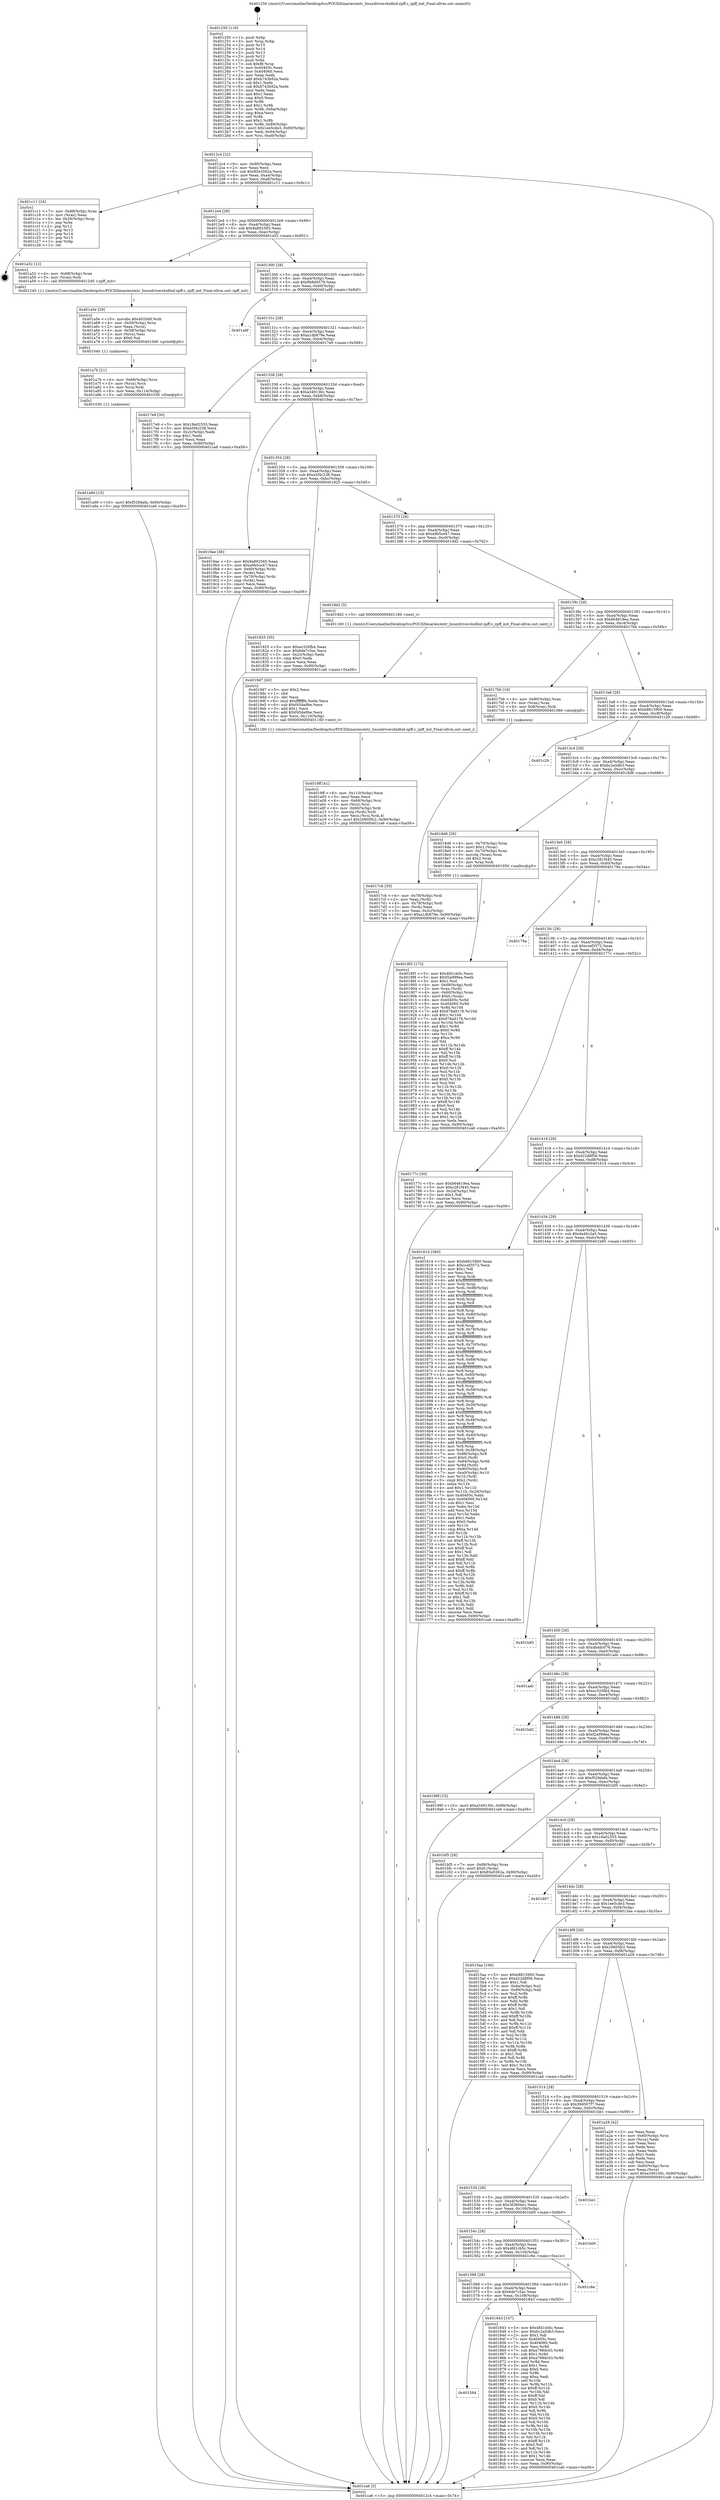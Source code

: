 digraph "0x401250" {
  label = "0x401250 (/mnt/c/Users/mathe/Desktop/tcc/POCII/binaries/extr_linuxdrivershidhid-zpff.c_zpff_init_Final-ollvm.out::main(0))"
  labelloc = "t"
  node[shape=record]

  Entry [label="",width=0.3,height=0.3,shape=circle,fillcolor=black,style=filled]
  "0x4012c4" [label="{
     0x4012c4 [32]\l
     | [instrs]\l
     &nbsp;&nbsp;0x4012c4 \<+6\>: mov -0x90(%rbp),%eax\l
     &nbsp;&nbsp;0x4012ca \<+2\>: mov %eax,%ecx\l
     &nbsp;&nbsp;0x4012cc \<+6\>: sub $0x85e5562a,%ecx\l
     &nbsp;&nbsp;0x4012d2 \<+6\>: mov %eax,-0xa4(%rbp)\l
     &nbsp;&nbsp;0x4012d8 \<+6\>: mov %ecx,-0xa8(%rbp)\l
     &nbsp;&nbsp;0x4012de \<+6\>: je 0000000000401c11 \<main+0x9c1\>\l
  }"]
  "0x401c11" [label="{
     0x401c11 [24]\l
     | [instrs]\l
     &nbsp;&nbsp;0x401c11 \<+7\>: mov -0x88(%rbp),%rax\l
     &nbsp;&nbsp;0x401c18 \<+2\>: mov (%rax),%eax\l
     &nbsp;&nbsp;0x401c1a \<+4\>: lea -0x28(%rbp),%rsp\l
     &nbsp;&nbsp;0x401c1e \<+1\>: pop %rbx\l
     &nbsp;&nbsp;0x401c1f \<+2\>: pop %r12\l
     &nbsp;&nbsp;0x401c21 \<+2\>: pop %r13\l
     &nbsp;&nbsp;0x401c23 \<+2\>: pop %r14\l
     &nbsp;&nbsp;0x401c25 \<+2\>: pop %r15\l
     &nbsp;&nbsp;0x401c27 \<+1\>: pop %rbp\l
     &nbsp;&nbsp;0x401c28 \<+1\>: ret\l
  }"]
  "0x4012e4" [label="{
     0x4012e4 [28]\l
     | [instrs]\l
     &nbsp;&nbsp;0x4012e4 \<+5\>: jmp 00000000004012e9 \<main+0x99\>\l
     &nbsp;&nbsp;0x4012e9 \<+6\>: mov -0xa4(%rbp),%eax\l
     &nbsp;&nbsp;0x4012ef \<+5\>: sub $0x9a892565,%eax\l
     &nbsp;&nbsp;0x4012f4 \<+6\>: mov %eax,-0xac(%rbp)\l
     &nbsp;&nbsp;0x4012fa \<+6\>: je 0000000000401a52 \<main+0x802\>\l
  }"]
  Exit [label="",width=0.3,height=0.3,shape=circle,fillcolor=black,style=filled,peripheries=2]
  "0x401a52" [label="{
     0x401a52 [12]\l
     | [instrs]\l
     &nbsp;&nbsp;0x401a52 \<+4\>: mov -0x68(%rbp),%rax\l
     &nbsp;&nbsp;0x401a56 \<+3\>: mov (%rax),%rdi\l
     &nbsp;&nbsp;0x401a59 \<+5\>: call 0000000000401240 \<zpff_init\>\l
     | [calls]\l
     &nbsp;&nbsp;0x401240 \{1\} (/mnt/c/Users/mathe/Desktop/tcc/POCII/binaries/extr_linuxdrivershidhid-zpff.c_zpff_init_Final-ollvm.out::zpff_init)\l
  }"]
  "0x401300" [label="{
     0x401300 [28]\l
     | [instrs]\l
     &nbsp;&nbsp;0x401300 \<+5\>: jmp 0000000000401305 \<main+0xb5\>\l
     &nbsp;&nbsp;0x401305 \<+6\>: mov -0xa4(%rbp),%eax\l
     &nbsp;&nbsp;0x40130b \<+5\>: sub $0x9b8d0579,%eax\l
     &nbsp;&nbsp;0x401310 \<+6\>: mov %eax,-0xb0(%rbp)\l
     &nbsp;&nbsp;0x401316 \<+6\>: je 0000000000401a9f \<main+0x84f\>\l
  }"]
  "0x401a90" [label="{
     0x401a90 [15]\l
     | [instrs]\l
     &nbsp;&nbsp;0x401a90 \<+10\>: movl $0xf529dafa,-0x90(%rbp)\l
     &nbsp;&nbsp;0x401a9a \<+5\>: jmp 0000000000401ca6 \<main+0xa56\>\l
  }"]
  "0x401a9f" [label="{
     0x401a9f\l
  }", style=dashed]
  "0x40131c" [label="{
     0x40131c [28]\l
     | [instrs]\l
     &nbsp;&nbsp;0x40131c \<+5\>: jmp 0000000000401321 \<main+0xd1\>\l
     &nbsp;&nbsp;0x401321 \<+6\>: mov -0xa4(%rbp),%eax\l
     &nbsp;&nbsp;0x401327 \<+5\>: sub $0xa1db879e,%eax\l
     &nbsp;&nbsp;0x40132c \<+6\>: mov %eax,-0xb4(%rbp)\l
     &nbsp;&nbsp;0x401332 \<+6\>: je 00000000004017e9 \<main+0x599\>\l
  }"]
  "0x401a7b" [label="{
     0x401a7b [21]\l
     | [instrs]\l
     &nbsp;&nbsp;0x401a7b \<+4\>: mov -0x68(%rbp),%rcx\l
     &nbsp;&nbsp;0x401a7f \<+3\>: mov (%rcx),%rcx\l
     &nbsp;&nbsp;0x401a82 \<+3\>: mov %rcx,%rdi\l
     &nbsp;&nbsp;0x401a85 \<+6\>: mov %eax,-0x114(%rbp)\l
     &nbsp;&nbsp;0x401a8b \<+5\>: call 0000000000401030 \<free@plt\>\l
     | [calls]\l
     &nbsp;&nbsp;0x401030 \{1\} (unknown)\l
  }"]
  "0x4017e9" [label="{
     0x4017e9 [30]\l
     | [instrs]\l
     &nbsp;&nbsp;0x4017e9 \<+5\>: mov $0x18a02555,%eax\l
     &nbsp;&nbsp;0x4017ee \<+5\>: mov $0xa5f4c238,%ecx\l
     &nbsp;&nbsp;0x4017f3 \<+3\>: mov -0x2c(%rbp),%edx\l
     &nbsp;&nbsp;0x4017f6 \<+3\>: cmp $0x1,%edx\l
     &nbsp;&nbsp;0x4017f9 \<+3\>: cmovl %ecx,%eax\l
     &nbsp;&nbsp;0x4017fc \<+6\>: mov %eax,-0x90(%rbp)\l
     &nbsp;&nbsp;0x401802 \<+5\>: jmp 0000000000401ca6 \<main+0xa56\>\l
  }"]
  "0x401338" [label="{
     0x401338 [28]\l
     | [instrs]\l
     &nbsp;&nbsp;0x401338 \<+5\>: jmp 000000000040133d \<main+0xed\>\l
     &nbsp;&nbsp;0x40133d \<+6\>: mov -0xa4(%rbp),%eax\l
     &nbsp;&nbsp;0x401343 \<+5\>: sub $0xa349130c,%eax\l
     &nbsp;&nbsp;0x401348 \<+6\>: mov %eax,-0xb8(%rbp)\l
     &nbsp;&nbsp;0x40134e \<+6\>: je 00000000004019ae \<main+0x75e\>\l
  }"]
  "0x401a5e" [label="{
     0x401a5e [29]\l
     | [instrs]\l
     &nbsp;&nbsp;0x401a5e \<+10\>: movabs $0x4020d6,%rdi\l
     &nbsp;&nbsp;0x401a68 \<+4\>: mov -0x58(%rbp),%rcx\l
     &nbsp;&nbsp;0x401a6c \<+2\>: mov %eax,(%rcx)\l
     &nbsp;&nbsp;0x401a6e \<+4\>: mov -0x58(%rbp),%rcx\l
     &nbsp;&nbsp;0x401a72 \<+2\>: mov (%rcx),%esi\l
     &nbsp;&nbsp;0x401a74 \<+2\>: mov $0x0,%al\l
     &nbsp;&nbsp;0x401a76 \<+5\>: call 0000000000401040 \<printf@plt\>\l
     | [calls]\l
     &nbsp;&nbsp;0x401040 \{1\} (unknown)\l
  }"]
  "0x4019ae" [label="{
     0x4019ae [36]\l
     | [instrs]\l
     &nbsp;&nbsp;0x4019ae \<+5\>: mov $0x9a892565,%eax\l
     &nbsp;&nbsp;0x4019b3 \<+5\>: mov $0xa9b5ce47,%ecx\l
     &nbsp;&nbsp;0x4019b8 \<+4\>: mov -0x60(%rbp),%rdx\l
     &nbsp;&nbsp;0x4019bc \<+2\>: mov (%rdx),%esi\l
     &nbsp;&nbsp;0x4019be \<+4\>: mov -0x70(%rbp),%rdx\l
     &nbsp;&nbsp;0x4019c2 \<+2\>: cmp (%rdx),%esi\l
     &nbsp;&nbsp;0x4019c4 \<+3\>: cmovl %ecx,%eax\l
     &nbsp;&nbsp;0x4019c7 \<+6\>: mov %eax,-0x90(%rbp)\l
     &nbsp;&nbsp;0x4019cd \<+5\>: jmp 0000000000401ca6 \<main+0xa56\>\l
  }"]
  "0x401354" [label="{
     0x401354 [28]\l
     | [instrs]\l
     &nbsp;&nbsp;0x401354 \<+5\>: jmp 0000000000401359 \<main+0x109\>\l
     &nbsp;&nbsp;0x401359 \<+6\>: mov -0xa4(%rbp),%eax\l
     &nbsp;&nbsp;0x40135f \<+5\>: sub $0xa5f4c238,%eax\l
     &nbsp;&nbsp;0x401364 \<+6\>: mov %eax,-0xbc(%rbp)\l
     &nbsp;&nbsp;0x40136a \<+6\>: je 0000000000401825 \<main+0x5d5\>\l
  }"]
  "0x4019ff" [label="{
     0x4019ff [41]\l
     | [instrs]\l
     &nbsp;&nbsp;0x4019ff \<+6\>: mov -0x110(%rbp),%ecx\l
     &nbsp;&nbsp;0x401a05 \<+3\>: imul %eax,%ecx\l
     &nbsp;&nbsp;0x401a08 \<+4\>: mov -0x68(%rbp),%rsi\l
     &nbsp;&nbsp;0x401a0c \<+3\>: mov (%rsi),%rsi\l
     &nbsp;&nbsp;0x401a0f \<+4\>: mov -0x60(%rbp),%rdi\l
     &nbsp;&nbsp;0x401a13 \<+3\>: movslq (%rdi),%rdi\l
     &nbsp;&nbsp;0x401a16 \<+3\>: mov %ecx,(%rsi,%rdi,4)\l
     &nbsp;&nbsp;0x401a19 \<+10\>: movl $0x20605fc2,-0x90(%rbp)\l
     &nbsp;&nbsp;0x401a23 \<+5\>: jmp 0000000000401ca6 \<main+0xa56\>\l
  }"]
  "0x401825" [label="{
     0x401825 [30]\l
     | [instrs]\l
     &nbsp;&nbsp;0x401825 \<+5\>: mov $0xec320fb4,%eax\l
     &nbsp;&nbsp;0x40182a \<+5\>: mov $0x6de7c5ac,%ecx\l
     &nbsp;&nbsp;0x40182f \<+3\>: mov -0x2c(%rbp),%edx\l
     &nbsp;&nbsp;0x401832 \<+3\>: cmp $0x0,%edx\l
     &nbsp;&nbsp;0x401835 \<+3\>: cmove %ecx,%eax\l
     &nbsp;&nbsp;0x401838 \<+6\>: mov %eax,-0x90(%rbp)\l
     &nbsp;&nbsp;0x40183e \<+5\>: jmp 0000000000401ca6 \<main+0xa56\>\l
  }"]
  "0x401370" [label="{
     0x401370 [28]\l
     | [instrs]\l
     &nbsp;&nbsp;0x401370 \<+5\>: jmp 0000000000401375 \<main+0x125\>\l
     &nbsp;&nbsp;0x401375 \<+6\>: mov -0xa4(%rbp),%eax\l
     &nbsp;&nbsp;0x40137b \<+5\>: sub $0xa9b5ce47,%eax\l
     &nbsp;&nbsp;0x401380 \<+6\>: mov %eax,-0xc0(%rbp)\l
     &nbsp;&nbsp;0x401386 \<+6\>: je 00000000004019d2 \<main+0x782\>\l
  }"]
  "0x4019d7" [label="{
     0x4019d7 [40]\l
     | [instrs]\l
     &nbsp;&nbsp;0x4019d7 \<+5\>: mov $0x2,%ecx\l
     &nbsp;&nbsp;0x4019dc \<+1\>: cltd\l
     &nbsp;&nbsp;0x4019dd \<+2\>: idiv %ecx\l
     &nbsp;&nbsp;0x4019df \<+6\>: imul $0xfffffffe,%edx,%ecx\l
     &nbsp;&nbsp;0x4019e5 \<+6\>: sub $0xf45da9be,%ecx\l
     &nbsp;&nbsp;0x4019eb \<+3\>: add $0x1,%ecx\l
     &nbsp;&nbsp;0x4019ee \<+6\>: add $0xf45da9be,%ecx\l
     &nbsp;&nbsp;0x4019f4 \<+6\>: mov %ecx,-0x110(%rbp)\l
     &nbsp;&nbsp;0x4019fa \<+5\>: call 0000000000401160 \<next_i\>\l
     | [calls]\l
     &nbsp;&nbsp;0x401160 \{1\} (/mnt/c/Users/mathe/Desktop/tcc/POCII/binaries/extr_linuxdrivershidhid-zpff.c_zpff_init_Final-ollvm.out::next_i)\l
  }"]
  "0x4019d2" [label="{
     0x4019d2 [5]\l
     | [instrs]\l
     &nbsp;&nbsp;0x4019d2 \<+5\>: call 0000000000401160 \<next_i\>\l
     | [calls]\l
     &nbsp;&nbsp;0x401160 \{1\} (/mnt/c/Users/mathe/Desktop/tcc/POCII/binaries/extr_linuxdrivershidhid-zpff.c_zpff_init_Final-ollvm.out::next_i)\l
  }"]
  "0x40138c" [label="{
     0x40138c [28]\l
     | [instrs]\l
     &nbsp;&nbsp;0x40138c \<+5\>: jmp 0000000000401391 \<main+0x141\>\l
     &nbsp;&nbsp;0x401391 \<+6\>: mov -0xa4(%rbp),%eax\l
     &nbsp;&nbsp;0x401397 \<+5\>: sub $0xb64619ea,%eax\l
     &nbsp;&nbsp;0x40139c \<+6\>: mov %eax,-0xc4(%rbp)\l
     &nbsp;&nbsp;0x4013a2 \<+6\>: je 00000000004017bb \<main+0x56b\>\l
  }"]
  "0x4018f3" [label="{
     0x4018f3 [172]\l
     | [instrs]\l
     &nbsp;&nbsp;0x4018f3 \<+5\>: mov $0x4fd1cb5c,%ecx\l
     &nbsp;&nbsp;0x4018f8 \<+5\>: mov $0xf2a999ea,%edx\l
     &nbsp;&nbsp;0x4018fd \<+3\>: mov $0x1,%sil\l
     &nbsp;&nbsp;0x401900 \<+4\>: mov -0x68(%rbp),%rdi\l
     &nbsp;&nbsp;0x401904 \<+3\>: mov %rax,(%rdi)\l
     &nbsp;&nbsp;0x401907 \<+4\>: mov -0x60(%rbp),%rax\l
     &nbsp;&nbsp;0x40190b \<+6\>: movl $0x0,(%rax)\l
     &nbsp;&nbsp;0x401911 \<+8\>: mov 0x40405c,%r8d\l
     &nbsp;&nbsp;0x401919 \<+8\>: mov 0x404060,%r9d\l
     &nbsp;&nbsp;0x401921 \<+3\>: mov %r8d,%r10d\l
     &nbsp;&nbsp;0x401924 \<+7\>: add $0x978a9176,%r10d\l
     &nbsp;&nbsp;0x40192b \<+4\>: sub $0x1,%r10d\l
     &nbsp;&nbsp;0x40192f \<+7\>: sub $0x978a9176,%r10d\l
     &nbsp;&nbsp;0x401936 \<+4\>: imul %r10d,%r8d\l
     &nbsp;&nbsp;0x40193a \<+4\>: and $0x1,%r8d\l
     &nbsp;&nbsp;0x40193e \<+4\>: cmp $0x0,%r8d\l
     &nbsp;&nbsp;0x401942 \<+4\>: sete %r11b\l
     &nbsp;&nbsp;0x401946 \<+4\>: cmp $0xa,%r9d\l
     &nbsp;&nbsp;0x40194a \<+3\>: setl %bl\l
     &nbsp;&nbsp;0x40194d \<+3\>: mov %r11b,%r14b\l
     &nbsp;&nbsp;0x401950 \<+4\>: xor $0xff,%r14b\l
     &nbsp;&nbsp;0x401954 \<+3\>: mov %bl,%r15b\l
     &nbsp;&nbsp;0x401957 \<+4\>: xor $0xff,%r15b\l
     &nbsp;&nbsp;0x40195b \<+4\>: xor $0x0,%sil\l
     &nbsp;&nbsp;0x40195f \<+3\>: mov %r14b,%r12b\l
     &nbsp;&nbsp;0x401962 \<+4\>: and $0x0,%r12b\l
     &nbsp;&nbsp;0x401966 \<+3\>: and %sil,%r11b\l
     &nbsp;&nbsp;0x401969 \<+3\>: mov %r15b,%r13b\l
     &nbsp;&nbsp;0x40196c \<+4\>: and $0x0,%r13b\l
     &nbsp;&nbsp;0x401970 \<+3\>: and %sil,%bl\l
     &nbsp;&nbsp;0x401973 \<+3\>: or %r11b,%r12b\l
     &nbsp;&nbsp;0x401976 \<+3\>: or %bl,%r13b\l
     &nbsp;&nbsp;0x401979 \<+3\>: xor %r13b,%r12b\l
     &nbsp;&nbsp;0x40197c \<+3\>: or %r15b,%r14b\l
     &nbsp;&nbsp;0x40197f \<+4\>: xor $0xff,%r14b\l
     &nbsp;&nbsp;0x401983 \<+4\>: or $0x0,%sil\l
     &nbsp;&nbsp;0x401987 \<+3\>: and %sil,%r14b\l
     &nbsp;&nbsp;0x40198a \<+3\>: or %r14b,%r12b\l
     &nbsp;&nbsp;0x40198d \<+4\>: test $0x1,%r12b\l
     &nbsp;&nbsp;0x401991 \<+3\>: cmovne %edx,%ecx\l
     &nbsp;&nbsp;0x401994 \<+6\>: mov %ecx,-0x90(%rbp)\l
     &nbsp;&nbsp;0x40199a \<+5\>: jmp 0000000000401ca6 \<main+0xa56\>\l
  }"]
  "0x4017bb" [label="{
     0x4017bb [16]\l
     | [instrs]\l
     &nbsp;&nbsp;0x4017bb \<+4\>: mov -0x80(%rbp),%rax\l
     &nbsp;&nbsp;0x4017bf \<+3\>: mov (%rax),%rax\l
     &nbsp;&nbsp;0x4017c2 \<+4\>: mov 0x8(%rax),%rdi\l
     &nbsp;&nbsp;0x4017c6 \<+5\>: call 0000000000401060 \<atoi@plt\>\l
     | [calls]\l
     &nbsp;&nbsp;0x401060 \{1\} (unknown)\l
  }"]
  "0x4013a8" [label="{
     0x4013a8 [28]\l
     | [instrs]\l
     &nbsp;&nbsp;0x4013a8 \<+5\>: jmp 00000000004013ad \<main+0x15d\>\l
     &nbsp;&nbsp;0x4013ad \<+6\>: mov -0xa4(%rbp),%eax\l
     &nbsp;&nbsp;0x4013b3 \<+5\>: sub $0xb8815900,%eax\l
     &nbsp;&nbsp;0x4013b8 \<+6\>: mov %eax,-0xc8(%rbp)\l
     &nbsp;&nbsp;0x4013be \<+6\>: je 0000000000401c29 \<main+0x9d9\>\l
  }"]
  "0x401584" [label="{
     0x401584\l
  }", style=dashed]
  "0x401c29" [label="{
     0x401c29\l
  }", style=dashed]
  "0x4013c4" [label="{
     0x4013c4 [28]\l
     | [instrs]\l
     &nbsp;&nbsp;0x4013c4 \<+5\>: jmp 00000000004013c9 \<main+0x179\>\l
     &nbsp;&nbsp;0x4013c9 \<+6\>: mov -0xa4(%rbp),%eax\l
     &nbsp;&nbsp;0x4013cf \<+5\>: sub $0xbc2a5db3,%eax\l
     &nbsp;&nbsp;0x4013d4 \<+6\>: mov %eax,-0xcc(%rbp)\l
     &nbsp;&nbsp;0x4013da \<+6\>: je 00000000004018d6 \<main+0x686\>\l
  }"]
  "0x401843" [label="{
     0x401843 [147]\l
     | [instrs]\l
     &nbsp;&nbsp;0x401843 \<+5\>: mov $0x4fd1cb5c,%eax\l
     &nbsp;&nbsp;0x401848 \<+5\>: mov $0xbc2a5db3,%ecx\l
     &nbsp;&nbsp;0x40184d \<+2\>: mov $0x1,%dl\l
     &nbsp;&nbsp;0x40184f \<+7\>: mov 0x40405c,%esi\l
     &nbsp;&nbsp;0x401856 \<+7\>: mov 0x404060,%edi\l
     &nbsp;&nbsp;0x40185d \<+3\>: mov %esi,%r8d\l
     &nbsp;&nbsp;0x401860 \<+7\>: sub $0xa798dc03,%r8d\l
     &nbsp;&nbsp;0x401867 \<+4\>: sub $0x1,%r8d\l
     &nbsp;&nbsp;0x40186b \<+7\>: add $0xa798dc03,%r8d\l
     &nbsp;&nbsp;0x401872 \<+4\>: imul %r8d,%esi\l
     &nbsp;&nbsp;0x401876 \<+3\>: and $0x1,%esi\l
     &nbsp;&nbsp;0x401879 \<+3\>: cmp $0x0,%esi\l
     &nbsp;&nbsp;0x40187c \<+4\>: sete %r9b\l
     &nbsp;&nbsp;0x401880 \<+3\>: cmp $0xa,%edi\l
     &nbsp;&nbsp;0x401883 \<+4\>: setl %r10b\l
     &nbsp;&nbsp;0x401887 \<+3\>: mov %r9b,%r11b\l
     &nbsp;&nbsp;0x40188a \<+4\>: xor $0xff,%r11b\l
     &nbsp;&nbsp;0x40188e \<+3\>: mov %r10b,%bl\l
     &nbsp;&nbsp;0x401891 \<+3\>: xor $0xff,%bl\l
     &nbsp;&nbsp;0x401894 \<+3\>: xor $0x0,%dl\l
     &nbsp;&nbsp;0x401897 \<+3\>: mov %r11b,%r14b\l
     &nbsp;&nbsp;0x40189a \<+4\>: and $0x0,%r14b\l
     &nbsp;&nbsp;0x40189e \<+3\>: and %dl,%r9b\l
     &nbsp;&nbsp;0x4018a1 \<+3\>: mov %bl,%r15b\l
     &nbsp;&nbsp;0x4018a4 \<+4\>: and $0x0,%r15b\l
     &nbsp;&nbsp;0x4018a8 \<+3\>: and %dl,%r10b\l
     &nbsp;&nbsp;0x4018ab \<+3\>: or %r9b,%r14b\l
     &nbsp;&nbsp;0x4018ae \<+3\>: or %r10b,%r15b\l
     &nbsp;&nbsp;0x4018b1 \<+3\>: xor %r15b,%r14b\l
     &nbsp;&nbsp;0x4018b4 \<+3\>: or %bl,%r11b\l
     &nbsp;&nbsp;0x4018b7 \<+4\>: xor $0xff,%r11b\l
     &nbsp;&nbsp;0x4018bb \<+3\>: or $0x0,%dl\l
     &nbsp;&nbsp;0x4018be \<+3\>: and %dl,%r11b\l
     &nbsp;&nbsp;0x4018c1 \<+3\>: or %r11b,%r14b\l
     &nbsp;&nbsp;0x4018c4 \<+4\>: test $0x1,%r14b\l
     &nbsp;&nbsp;0x4018c8 \<+3\>: cmovne %ecx,%eax\l
     &nbsp;&nbsp;0x4018cb \<+6\>: mov %eax,-0x90(%rbp)\l
     &nbsp;&nbsp;0x4018d1 \<+5\>: jmp 0000000000401ca6 \<main+0xa56\>\l
  }"]
  "0x4018d6" [label="{
     0x4018d6 [29]\l
     | [instrs]\l
     &nbsp;&nbsp;0x4018d6 \<+4\>: mov -0x70(%rbp),%rax\l
     &nbsp;&nbsp;0x4018da \<+6\>: movl $0x1,(%rax)\l
     &nbsp;&nbsp;0x4018e0 \<+4\>: mov -0x70(%rbp),%rax\l
     &nbsp;&nbsp;0x4018e4 \<+3\>: movslq (%rax),%rax\l
     &nbsp;&nbsp;0x4018e7 \<+4\>: shl $0x2,%rax\l
     &nbsp;&nbsp;0x4018eb \<+3\>: mov %rax,%rdi\l
     &nbsp;&nbsp;0x4018ee \<+5\>: call 0000000000401050 \<malloc@plt\>\l
     | [calls]\l
     &nbsp;&nbsp;0x401050 \{1\} (unknown)\l
  }"]
  "0x4013e0" [label="{
     0x4013e0 [28]\l
     | [instrs]\l
     &nbsp;&nbsp;0x4013e0 \<+5\>: jmp 00000000004013e5 \<main+0x195\>\l
     &nbsp;&nbsp;0x4013e5 \<+6\>: mov -0xa4(%rbp),%eax\l
     &nbsp;&nbsp;0x4013eb \<+5\>: sub $0xc281f445,%eax\l
     &nbsp;&nbsp;0x4013f0 \<+6\>: mov %eax,-0xd0(%rbp)\l
     &nbsp;&nbsp;0x4013f6 \<+6\>: je 000000000040179a \<main+0x54a\>\l
  }"]
  "0x401568" [label="{
     0x401568 [28]\l
     | [instrs]\l
     &nbsp;&nbsp;0x401568 \<+5\>: jmp 000000000040156d \<main+0x31d\>\l
     &nbsp;&nbsp;0x40156d \<+6\>: mov -0xa4(%rbp),%eax\l
     &nbsp;&nbsp;0x401573 \<+5\>: sub $0x6de7c5ac,%eax\l
     &nbsp;&nbsp;0x401578 \<+6\>: mov %eax,-0x108(%rbp)\l
     &nbsp;&nbsp;0x40157e \<+6\>: je 0000000000401843 \<main+0x5f3\>\l
  }"]
  "0x40179a" [label="{
     0x40179a\l
  }", style=dashed]
  "0x4013fc" [label="{
     0x4013fc [28]\l
     | [instrs]\l
     &nbsp;&nbsp;0x4013fc \<+5\>: jmp 0000000000401401 \<main+0x1b1\>\l
     &nbsp;&nbsp;0x401401 \<+6\>: mov -0xa4(%rbp),%eax\l
     &nbsp;&nbsp;0x401407 \<+5\>: sub $0xccef3572,%eax\l
     &nbsp;&nbsp;0x40140c \<+6\>: mov %eax,-0xd4(%rbp)\l
     &nbsp;&nbsp;0x401412 \<+6\>: je 000000000040177c \<main+0x52c\>\l
  }"]
  "0x401c6e" [label="{
     0x401c6e\l
  }", style=dashed]
  "0x40177c" [label="{
     0x40177c [30]\l
     | [instrs]\l
     &nbsp;&nbsp;0x40177c \<+5\>: mov $0xb64619ea,%eax\l
     &nbsp;&nbsp;0x401781 \<+5\>: mov $0xc281f445,%ecx\l
     &nbsp;&nbsp;0x401786 \<+3\>: mov -0x2d(%rbp),%dl\l
     &nbsp;&nbsp;0x401789 \<+3\>: test $0x1,%dl\l
     &nbsp;&nbsp;0x40178c \<+3\>: cmovne %ecx,%eax\l
     &nbsp;&nbsp;0x40178f \<+6\>: mov %eax,-0x90(%rbp)\l
     &nbsp;&nbsp;0x401795 \<+5\>: jmp 0000000000401ca6 \<main+0xa56\>\l
  }"]
  "0x401418" [label="{
     0x401418 [28]\l
     | [instrs]\l
     &nbsp;&nbsp;0x401418 \<+5\>: jmp 000000000040141d \<main+0x1cd\>\l
     &nbsp;&nbsp;0x40141d \<+6\>: mov -0xa4(%rbp),%eax\l
     &nbsp;&nbsp;0x401423 \<+5\>: sub $0xd22d8f56,%eax\l
     &nbsp;&nbsp;0x401428 \<+6\>: mov %eax,-0xd8(%rbp)\l
     &nbsp;&nbsp;0x40142e \<+6\>: je 0000000000401614 \<main+0x3c4\>\l
  }"]
  "0x40154c" [label="{
     0x40154c [28]\l
     | [instrs]\l
     &nbsp;&nbsp;0x40154c \<+5\>: jmp 0000000000401551 \<main+0x301\>\l
     &nbsp;&nbsp;0x401551 \<+6\>: mov -0xa4(%rbp),%eax\l
     &nbsp;&nbsp;0x401557 \<+5\>: sub $0x4fd1cb5c,%eax\l
     &nbsp;&nbsp;0x40155c \<+6\>: mov %eax,-0x104(%rbp)\l
     &nbsp;&nbsp;0x401562 \<+6\>: je 0000000000401c6e \<main+0xa1e\>\l
  }"]
  "0x401614" [label="{
     0x401614 [360]\l
     | [instrs]\l
     &nbsp;&nbsp;0x401614 \<+5\>: mov $0xb8815900,%eax\l
     &nbsp;&nbsp;0x401619 \<+5\>: mov $0xccef3572,%ecx\l
     &nbsp;&nbsp;0x40161e \<+2\>: mov $0x1,%dl\l
     &nbsp;&nbsp;0x401620 \<+2\>: xor %esi,%esi\l
     &nbsp;&nbsp;0x401622 \<+3\>: mov %rsp,%rdi\l
     &nbsp;&nbsp;0x401625 \<+4\>: add $0xfffffffffffffff0,%rdi\l
     &nbsp;&nbsp;0x401629 \<+3\>: mov %rdi,%rsp\l
     &nbsp;&nbsp;0x40162c \<+7\>: mov %rdi,-0x88(%rbp)\l
     &nbsp;&nbsp;0x401633 \<+3\>: mov %rsp,%rdi\l
     &nbsp;&nbsp;0x401636 \<+4\>: add $0xfffffffffffffff0,%rdi\l
     &nbsp;&nbsp;0x40163a \<+3\>: mov %rdi,%rsp\l
     &nbsp;&nbsp;0x40163d \<+3\>: mov %rsp,%r8\l
     &nbsp;&nbsp;0x401640 \<+4\>: add $0xfffffffffffffff0,%r8\l
     &nbsp;&nbsp;0x401644 \<+3\>: mov %r8,%rsp\l
     &nbsp;&nbsp;0x401647 \<+4\>: mov %r8,-0x80(%rbp)\l
     &nbsp;&nbsp;0x40164b \<+3\>: mov %rsp,%r8\l
     &nbsp;&nbsp;0x40164e \<+4\>: add $0xfffffffffffffff0,%r8\l
     &nbsp;&nbsp;0x401652 \<+3\>: mov %r8,%rsp\l
     &nbsp;&nbsp;0x401655 \<+4\>: mov %r8,-0x78(%rbp)\l
     &nbsp;&nbsp;0x401659 \<+3\>: mov %rsp,%r8\l
     &nbsp;&nbsp;0x40165c \<+4\>: add $0xfffffffffffffff0,%r8\l
     &nbsp;&nbsp;0x401660 \<+3\>: mov %r8,%rsp\l
     &nbsp;&nbsp;0x401663 \<+4\>: mov %r8,-0x70(%rbp)\l
     &nbsp;&nbsp;0x401667 \<+3\>: mov %rsp,%r8\l
     &nbsp;&nbsp;0x40166a \<+4\>: add $0xfffffffffffffff0,%r8\l
     &nbsp;&nbsp;0x40166e \<+3\>: mov %r8,%rsp\l
     &nbsp;&nbsp;0x401671 \<+4\>: mov %r8,-0x68(%rbp)\l
     &nbsp;&nbsp;0x401675 \<+3\>: mov %rsp,%r8\l
     &nbsp;&nbsp;0x401678 \<+4\>: add $0xfffffffffffffff0,%r8\l
     &nbsp;&nbsp;0x40167c \<+3\>: mov %r8,%rsp\l
     &nbsp;&nbsp;0x40167f \<+4\>: mov %r8,-0x60(%rbp)\l
     &nbsp;&nbsp;0x401683 \<+3\>: mov %rsp,%r8\l
     &nbsp;&nbsp;0x401686 \<+4\>: add $0xfffffffffffffff0,%r8\l
     &nbsp;&nbsp;0x40168a \<+3\>: mov %r8,%rsp\l
     &nbsp;&nbsp;0x40168d \<+4\>: mov %r8,-0x58(%rbp)\l
     &nbsp;&nbsp;0x401691 \<+3\>: mov %rsp,%r8\l
     &nbsp;&nbsp;0x401694 \<+4\>: add $0xfffffffffffffff0,%r8\l
     &nbsp;&nbsp;0x401698 \<+3\>: mov %r8,%rsp\l
     &nbsp;&nbsp;0x40169b \<+4\>: mov %r8,-0x50(%rbp)\l
     &nbsp;&nbsp;0x40169f \<+3\>: mov %rsp,%r8\l
     &nbsp;&nbsp;0x4016a2 \<+4\>: add $0xfffffffffffffff0,%r8\l
     &nbsp;&nbsp;0x4016a6 \<+3\>: mov %r8,%rsp\l
     &nbsp;&nbsp;0x4016a9 \<+4\>: mov %r8,-0x48(%rbp)\l
     &nbsp;&nbsp;0x4016ad \<+3\>: mov %rsp,%r8\l
     &nbsp;&nbsp;0x4016b0 \<+4\>: add $0xfffffffffffffff0,%r8\l
     &nbsp;&nbsp;0x4016b4 \<+3\>: mov %r8,%rsp\l
     &nbsp;&nbsp;0x4016b7 \<+4\>: mov %r8,-0x40(%rbp)\l
     &nbsp;&nbsp;0x4016bb \<+3\>: mov %rsp,%r8\l
     &nbsp;&nbsp;0x4016be \<+4\>: add $0xfffffffffffffff0,%r8\l
     &nbsp;&nbsp;0x4016c2 \<+3\>: mov %r8,%rsp\l
     &nbsp;&nbsp;0x4016c5 \<+4\>: mov %r8,-0x38(%rbp)\l
     &nbsp;&nbsp;0x4016c9 \<+7\>: mov -0x88(%rbp),%r8\l
     &nbsp;&nbsp;0x4016d0 \<+7\>: movl $0x0,(%r8)\l
     &nbsp;&nbsp;0x4016d7 \<+7\>: mov -0x94(%rbp),%r9d\l
     &nbsp;&nbsp;0x4016de \<+3\>: mov %r9d,(%rdi)\l
     &nbsp;&nbsp;0x4016e1 \<+4\>: mov -0x80(%rbp),%r8\l
     &nbsp;&nbsp;0x4016e5 \<+7\>: mov -0xa0(%rbp),%r10\l
     &nbsp;&nbsp;0x4016ec \<+3\>: mov %r10,(%r8)\l
     &nbsp;&nbsp;0x4016ef \<+3\>: cmpl $0x2,(%rdi)\l
     &nbsp;&nbsp;0x4016f2 \<+4\>: setne %r11b\l
     &nbsp;&nbsp;0x4016f6 \<+4\>: and $0x1,%r11b\l
     &nbsp;&nbsp;0x4016fa \<+4\>: mov %r11b,-0x2d(%rbp)\l
     &nbsp;&nbsp;0x4016fe \<+7\>: mov 0x40405c,%ebx\l
     &nbsp;&nbsp;0x401705 \<+8\>: mov 0x404060,%r14d\l
     &nbsp;&nbsp;0x40170d \<+3\>: sub $0x1,%esi\l
     &nbsp;&nbsp;0x401710 \<+3\>: mov %ebx,%r15d\l
     &nbsp;&nbsp;0x401713 \<+3\>: add %esi,%r15d\l
     &nbsp;&nbsp;0x401716 \<+4\>: imul %r15d,%ebx\l
     &nbsp;&nbsp;0x40171a \<+3\>: and $0x1,%ebx\l
     &nbsp;&nbsp;0x40171d \<+3\>: cmp $0x0,%ebx\l
     &nbsp;&nbsp;0x401720 \<+4\>: sete %r11b\l
     &nbsp;&nbsp;0x401724 \<+4\>: cmp $0xa,%r14d\l
     &nbsp;&nbsp;0x401728 \<+4\>: setl %r12b\l
     &nbsp;&nbsp;0x40172c \<+3\>: mov %r11b,%r13b\l
     &nbsp;&nbsp;0x40172f \<+4\>: xor $0xff,%r13b\l
     &nbsp;&nbsp;0x401733 \<+3\>: mov %r12b,%sil\l
     &nbsp;&nbsp;0x401736 \<+4\>: xor $0xff,%sil\l
     &nbsp;&nbsp;0x40173a \<+3\>: xor $0x1,%dl\l
     &nbsp;&nbsp;0x40173d \<+3\>: mov %r13b,%dil\l
     &nbsp;&nbsp;0x401740 \<+4\>: and $0xff,%dil\l
     &nbsp;&nbsp;0x401744 \<+3\>: and %dl,%r11b\l
     &nbsp;&nbsp;0x401747 \<+3\>: mov %sil,%r8b\l
     &nbsp;&nbsp;0x40174a \<+4\>: and $0xff,%r8b\l
     &nbsp;&nbsp;0x40174e \<+3\>: and %dl,%r12b\l
     &nbsp;&nbsp;0x401751 \<+3\>: or %r11b,%dil\l
     &nbsp;&nbsp;0x401754 \<+3\>: or %r12b,%r8b\l
     &nbsp;&nbsp;0x401757 \<+3\>: xor %r8b,%dil\l
     &nbsp;&nbsp;0x40175a \<+3\>: or %sil,%r13b\l
     &nbsp;&nbsp;0x40175d \<+4\>: xor $0xff,%r13b\l
     &nbsp;&nbsp;0x401761 \<+3\>: or $0x1,%dl\l
     &nbsp;&nbsp;0x401764 \<+3\>: and %dl,%r13b\l
     &nbsp;&nbsp;0x401767 \<+3\>: or %r13b,%dil\l
     &nbsp;&nbsp;0x40176a \<+4\>: test $0x1,%dil\l
     &nbsp;&nbsp;0x40176e \<+3\>: cmovne %ecx,%eax\l
     &nbsp;&nbsp;0x401771 \<+6\>: mov %eax,-0x90(%rbp)\l
     &nbsp;&nbsp;0x401777 \<+5\>: jmp 0000000000401ca6 \<main+0xa56\>\l
  }"]
  "0x401434" [label="{
     0x401434 [28]\l
     | [instrs]\l
     &nbsp;&nbsp;0x401434 \<+5\>: jmp 0000000000401439 \<main+0x1e9\>\l
     &nbsp;&nbsp;0x401439 \<+6\>: mov -0xa4(%rbp),%eax\l
     &nbsp;&nbsp;0x40143f \<+5\>: sub $0xda40c2a5,%eax\l
     &nbsp;&nbsp;0x401444 \<+6\>: mov %eax,-0xdc(%rbp)\l
     &nbsp;&nbsp;0x40144a \<+6\>: je 0000000000401b85 \<main+0x935\>\l
  }"]
  "0x401b00" [label="{
     0x401b00\l
  }", style=dashed]
  "0x401b85" [label="{
     0x401b85\l
  }", style=dashed]
  "0x401450" [label="{
     0x401450 [28]\l
     | [instrs]\l
     &nbsp;&nbsp;0x401450 \<+5\>: jmp 0000000000401455 \<main+0x205\>\l
     &nbsp;&nbsp;0x401455 \<+6\>: mov -0xa4(%rbp),%eax\l
     &nbsp;&nbsp;0x40145b \<+5\>: sub $0xdbddc076,%eax\l
     &nbsp;&nbsp;0x401460 \<+6\>: mov %eax,-0xe0(%rbp)\l
     &nbsp;&nbsp;0x401466 \<+6\>: je 0000000000401adc \<main+0x88c\>\l
  }"]
  "0x401530" [label="{
     0x401530 [28]\l
     | [instrs]\l
     &nbsp;&nbsp;0x401530 \<+5\>: jmp 0000000000401535 \<main+0x2e5\>\l
     &nbsp;&nbsp;0x401535 \<+6\>: mov -0xa4(%rbp),%eax\l
     &nbsp;&nbsp;0x40153b \<+5\>: sub $0x3f2894e1,%eax\l
     &nbsp;&nbsp;0x401540 \<+6\>: mov %eax,-0x100(%rbp)\l
     &nbsp;&nbsp;0x401546 \<+6\>: je 0000000000401b00 \<main+0x8b0\>\l
  }"]
  "0x401adc" [label="{
     0x401adc\l
  }", style=dashed]
  "0x40146c" [label="{
     0x40146c [28]\l
     | [instrs]\l
     &nbsp;&nbsp;0x40146c \<+5\>: jmp 0000000000401471 \<main+0x221\>\l
     &nbsp;&nbsp;0x401471 \<+6\>: mov -0xa4(%rbp),%eax\l
     &nbsp;&nbsp;0x401477 \<+5\>: sub $0xec320fb4,%eax\l
     &nbsp;&nbsp;0x40147c \<+6\>: mov %eax,-0xe4(%rbp)\l
     &nbsp;&nbsp;0x401482 \<+6\>: je 0000000000401bd2 \<main+0x982\>\l
  }"]
  "0x401be1" [label="{
     0x401be1\l
  }", style=dashed]
  "0x401bd2" [label="{
     0x401bd2\l
  }", style=dashed]
  "0x401488" [label="{
     0x401488 [28]\l
     | [instrs]\l
     &nbsp;&nbsp;0x401488 \<+5\>: jmp 000000000040148d \<main+0x23d\>\l
     &nbsp;&nbsp;0x40148d \<+6\>: mov -0xa4(%rbp),%eax\l
     &nbsp;&nbsp;0x401493 \<+5\>: sub $0xf2a999ea,%eax\l
     &nbsp;&nbsp;0x401498 \<+6\>: mov %eax,-0xe8(%rbp)\l
     &nbsp;&nbsp;0x40149e \<+6\>: je 000000000040199f \<main+0x74f\>\l
  }"]
  "0x401514" [label="{
     0x401514 [28]\l
     | [instrs]\l
     &nbsp;&nbsp;0x401514 \<+5\>: jmp 0000000000401519 \<main+0x2c9\>\l
     &nbsp;&nbsp;0x401519 \<+6\>: mov -0xa4(%rbp),%eax\l
     &nbsp;&nbsp;0x40151f \<+5\>: sub $0x39d507f7,%eax\l
     &nbsp;&nbsp;0x401524 \<+6\>: mov %eax,-0xfc(%rbp)\l
     &nbsp;&nbsp;0x40152a \<+6\>: je 0000000000401be1 \<main+0x991\>\l
  }"]
  "0x40199f" [label="{
     0x40199f [15]\l
     | [instrs]\l
     &nbsp;&nbsp;0x40199f \<+10\>: movl $0xa349130c,-0x90(%rbp)\l
     &nbsp;&nbsp;0x4019a9 \<+5\>: jmp 0000000000401ca6 \<main+0xa56\>\l
  }"]
  "0x4014a4" [label="{
     0x4014a4 [28]\l
     | [instrs]\l
     &nbsp;&nbsp;0x4014a4 \<+5\>: jmp 00000000004014a9 \<main+0x259\>\l
     &nbsp;&nbsp;0x4014a9 \<+6\>: mov -0xa4(%rbp),%eax\l
     &nbsp;&nbsp;0x4014af \<+5\>: sub $0xf529dafa,%eax\l
     &nbsp;&nbsp;0x4014b4 \<+6\>: mov %eax,-0xec(%rbp)\l
     &nbsp;&nbsp;0x4014ba \<+6\>: je 0000000000401bf5 \<main+0x9a5\>\l
  }"]
  "0x401a28" [label="{
     0x401a28 [42]\l
     | [instrs]\l
     &nbsp;&nbsp;0x401a28 \<+2\>: xor %eax,%eax\l
     &nbsp;&nbsp;0x401a2a \<+4\>: mov -0x60(%rbp),%rcx\l
     &nbsp;&nbsp;0x401a2e \<+2\>: mov (%rcx),%edx\l
     &nbsp;&nbsp;0x401a30 \<+2\>: mov %eax,%esi\l
     &nbsp;&nbsp;0x401a32 \<+2\>: sub %edx,%esi\l
     &nbsp;&nbsp;0x401a34 \<+2\>: mov %eax,%edx\l
     &nbsp;&nbsp;0x401a36 \<+3\>: sub $0x1,%edx\l
     &nbsp;&nbsp;0x401a39 \<+2\>: add %edx,%esi\l
     &nbsp;&nbsp;0x401a3b \<+2\>: sub %esi,%eax\l
     &nbsp;&nbsp;0x401a3d \<+4\>: mov -0x60(%rbp),%rcx\l
     &nbsp;&nbsp;0x401a41 \<+2\>: mov %eax,(%rcx)\l
     &nbsp;&nbsp;0x401a43 \<+10\>: movl $0xa349130c,-0x90(%rbp)\l
     &nbsp;&nbsp;0x401a4d \<+5\>: jmp 0000000000401ca6 \<main+0xa56\>\l
  }"]
  "0x401bf5" [label="{
     0x401bf5 [28]\l
     | [instrs]\l
     &nbsp;&nbsp;0x401bf5 \<+7\>: mov -0x88(%rbp),%rax\l
     &nbsp;&nbsp;0x401bfc \<+6\>: movl $0x0,(%rax)\l
     &nbsp;&nbsp;0x401c02 \<+10\>: movl $0x85e5562a,-0x90(%rbp)\l
     &nbsp;&nbsp;0x401c0c \<+5\>: jmp 0000000000401ca6 \<main+0xa56\>\l
  }"]
  "0x4014c0" [label="{
     0x4014c0 [28]\l
     | [instrs]\l
     &nbsp;&nbsp;0x4014c0 \<+5\>: jmp 00000000004014c5 \<main+0x275\>\l
     &nbsp;&nbsp;0x4014c5 \<+6\>: mov -0xa4(%rbp),%eax\l
     &nbsp;&nbsp;0x4014cb \<+5\>: sub $0x18a02555,%eax\l
     &nbsp;&nbsp;0x4014d0 \<+6\>: mov %eax,-0xf0(%rbp)\l
     &nbsp;&nbsp;0x4014d6 \<+6\>: je 0000000000401807 \<main+0x5b7\>\l
  }"]
  "0x4017cb" [label="{
     0x4017cb [30]\l
     | [instrs]\l
     &nbsp;&nbsp;0x4017cb \<+4\>: mov -0x78(%rbp),%rdi\l
     &nbsp;&nbsp;0x4017cf \<+2\>: mov %eax,(%rdi)\l
     &nbsp;&nbsp;0x4017d1 \<+4\>: mov -0x78(%rbp),%rdi\l
     &nbsp;&nbsp;0x4017d5 \<+2\>: mov (%rdi),%eax\l
     &nbsp;&nbsp;0x4017d7 \<+3\>: mov %eax,-0x2c(%rbp)\l
     &nbsp;&nbsp;0x4017da \<+10\>: movl $0xa1db879e,-0x90(%rbp)\l
     &nbsp;&nbsp;0x4017e4 \<+5\>: jmp 0000000000401ca6 \<main+0xa56\>\l
  }"]
  "0x401807" [label="{
     0x401807\l
  }", style=dashed]
  "0x4014dc" [label="{
     0x4014dc [28]\l
     | [instrs]\l
     &nbsp;&nbsp;0x4014dc \<+5\>: jmp 00000000004014e1 \<main+0x291\>\l
     &nbsp;&nbsp;0x4014e1 \<+6\>: mov -0xa4(%rbp),%eax\l
     &nbsp;&nbsp;0x4014e7 \<+5\>: sub $0x1ee5cde3,%eax\l
     &nbsp;&nbsp;0x4014ec \<+6\>: mov %eax,-0xf4(%rbp)\l
     &nbsp;&nbsp;0x4014f2 \<+6\>: je 00000000004015aa \<main+0x35a\>\l
  }"]
  "0x401250" [label="{
     0x401250 [116]\l
     | [instrs]\l
     &nbsp;&nbsp;0x401250 \<+1\>: push %rbp\l
     &nbsp;&nbsp;0x401251 \<+3\>: mov %rsp,%rbp\l
     &nbsp;&nbsp;0x401254 \<+2\>: push %r15\l
     &nbsp;&nbsp;0x401256 \<+2\>: push %r14\l
     &nbsp;&nbsp;0x401258 \<+2\>: push %r13\l
     &nbsp;&nbsp;0x40125a \<+2\>: push %r12\l
     &nbsp;&nbsp;0x40125c \<+1\>: push %rbx\l
     &nbsp;&nbsp;0x40125d \<+7\>: sub $0xf8,%rsp\l
     &nbsp;&nbsp;0x401264 \<+7\>: mov 0x40405c,%eax\l
     &nbsp;&nbsp;0x40126b \<+7\>: mov 0x404060,%ecx\l
     &nbsp;&nbsp;0x401272 \<+2\>: mov %eax,%edx\l
     &nbsp;&nbsp;0x401274 \<+6\>: add $0xb743b92a,%edx\l
     &nbsp;&nbsp;0x40127a \<+3\>: sub $0x1,%edx\l
     &nbsp;&nbsp;0x40127d \<+6\>: sub $0xb743b92a,%edx\l
     &nbsp;&nbsp;0x401283 \<+3\>: imul %edx,%eax\l
     &nbsp;&nbsp;0x401286 \<+3\>: and $0x1,%eax\l
     &nbsp;&nbsp;0x401289 \<+3\>: cmp $0x0,%eax\l
     &nbsp;&nbsp;0x40128c \<+4\>: sete %r8b\l
     &nbsp;&nbsp;0x401290 \<+4\>: and $0x1,%r8b\l
     &nbsp;&nbsp;0x401294 \<+7\>: mov %r8b,-0x8a(%rbp)\l
     &nbsp;&nbsp;0x40129b \<+3\>: cmp $0xa,%ecx\l
     &nbsp;&nbsp;0x40129e \<+4\>: setl %r8b\l
     &nbsp;&nbsp;0x4012a2 \<+4\>: and $0x1,%r8b\l
     &nbsp;&nbsp;0x4012a6 \<+7\>: mov %r8b,-0x89(%rbp)\l
     &nbsp;&nbsp;0x4012ad \<+10\>: movl $0x1ee5cde3,-0x90(%rbp)\l
     &nbsp;&nbsp;0x4012b7 \<+6\>: mov %edi,-0x94(%rbp)\l
     &nbsp;&nbsp;0x4012bd \<+7\>: mov %rsi,-0xa0(%rbp)\l
  }"]
  "0x4015aa" [label="{
     0x4015aa [106]\l
     | [instrs]\l
     &nbsp;&nbsp;0x4015aa \<+5\>: mov $0xb8815900,%eax\l
     &nbsp;&nbsp;0x4015af \<+5\>: mov $0xd22d8f56,%ecx\l
     &nbsp;&nbsp;0x4015b4 \<+2\>: mov $0x1,%dl\l
     &nbsp;&nbsp;0x4015b6 \<+7\>: mov -0x8a(%rbp),%sil\l
     &nbsp;&nbsp;0x4015bd \<+7\>: mov -0x89(%rbp),%dil\l
     &nbsp;&nbsp;0x4015c4 \<+3\>: mov %sil,%r8b\l
     &nbsp;&nbsp;0x4015c7 \<+4\>: xor $0xff,%r8b\l
     &nbsp;&nbsp;0x4015cb \<+3\>: mov %dil,%r9b\l
     &nbsp;&nbsp;0x4015ce \<+4\>: xor $0xff,%r9b\l
     &nbsp;&nbsp;0x4015d2 \<+3\>: xor $0x1,%dl\l
     &nbsp;&nbsp;0x4015d5 \<+3\>: mov %r8b,%r10b\l
     &nbsp;&nbsp;0x4015d8 \<+4\>: and $0xff,%r10b\l
     &nbsp;&nbsp;0x4015dc \<+3\>: and %dl,%sil\l
     &nbsp;&nbsp;0x4015df \<+3\>: mov %r9b,%r11b\l
     &nbsp;&nbsp;0x4015e2 \<+4\>: and $0xff,%r11b\l
     &nbsp;&nbsp;0x4015e6 \<+3\>: and %dl,%dil\l
     &nbsp;&nbsp;0x4015e9 \<+3\>: or %sil,%r10b\l
     &nbsp;&nbsp;0x4015ec \<+3\>: or %dil,%r11b\l
     &nbsp;&nbsp;0x4015ef \<+3\>: xor %r11b,%r10b\l
     &nbsp;&nbsp;0x4015f2 \<+3\>: or %r9b,%r8b\l
     &nbsp;&nbsp;0x4015f5 \<+4\>: xor $0xff,%r8b\l
     &nbsp;&nbsp;0x4015f9 \<+3\>: or $0x1,%dl\l
     &nbsp;&nbsp;0x4015fc \<+3\>: and %dl,%r8b\l
     &nbsp;&nbsp;0x4015ff \<+3\>: or %r8b,%r10b\l
     &nbsp;&nbsp;0x401602 \<+4\>: test $0x1,%r10b\l
     &nbsp;&nbsp;0x401606 \<+3\>: cmovne %ecx,%eax\l
     &nbsp;&nbsp;0x401609 \<+6\>: mov %eax,-0x90(%rbp)\l
     &nbsp;&nbsp;0x40160f \<+5\>: jmp 0000000000401ca6 \<main+0xa56\>\l
  }"]
  "0x4014f8" [label="{
     0x4014f8 [28]\l
     | [instrs]\l
     &nbsp;&nbsp;0x4014f8 \<+5\>: jmp 00000000004014fd \<main+0x2ad\>\l
     &nbsp;&nbsp;0x4014fd \<+6\>: mov -0xa4(%rbp),%eax\l
     &nbsp;&nbsp;0x401503 \<+5\>: sub $0x20605fc2,%eax\l
     &nbsp;&nbsp;0x401508 \<+6\>: mov %eax,-0xf8(%rbp)\l
     &nbsp;&nbsp;0x40150e \<+6\>: je 0000000000401a28 \<main+0x7d8\>\l
  }"]
  "0x401ca6" [label="{
     0x401ca6 [5]\l
     | [instrs]\l
     &nbsp;&nbsp;0x401ca6 \<+5\>: jmp 00000000004012c4 \<main+0x74\>\l
  }"]
  Entry -> "0x401250" [label=" 1"]
  "0x4012c4" -> "0x401c11" [label=" 1"]
  "0x4012c4" -> "0x4012e4" [label=" 15"]
  "0x401c11" -> Exit [label=" 1"]
  "0x4012e4" -> "0x401a52" [label=" 1"]
  "0x4012e4" -> "0x401300" [label=" 14"]
  "0x401bf5" -> "0x401ca6" [label=" 1"]
  "0x401300" -> "0x401a9f" [label=" 0"]
  "0x401300" -> "0x40131c" [label=" 14"]
  "0x401a90" -> "0x401ca6" [label=" 1"]
  "0x40131c" -> "0x4017e9" [label=" 1"]
  "0x40131c" -> "0x401338" [label=" 13"]
  "0x401a7b" -> "0x401a90" [label=" 1"]
  "0x401338" -> "0x4019ae" [label=" 2"]
  "0x401338" -> "0x401354" [label=" 11"]
  "0x401a5e" -> "0x401a7b" [label=" 1"]
  "0x401354" -> "0x401825" [label=" 1"]
  "0x401354" -> "0x401370" [label=" 10"]
  "0x401a52" -> "0x401a5e" [label=" 1"]
  "0x401370" -> "0x4019d2" [label=" 1"]
  "0x401370" -> "0x40138c" [label=" 9"]
  "0x401a28" -> "0x401ca6" [label=" 1"]
  "0x40138c" -> "0x4017bb" [label=" 1"]
  "0x40138c" -> "0x4013a8" [label=" 8"]
  "0x4019ff" -> "0x401ca6" [label=" 1"]
  "0x4013a8" -> "0x401c29" [label=" 0"]
  "0x4013a8" -> "0x4013c4" [label=" 8"]
  "0x4019d7" -> "0x4019ff" [label=" 1"]
  "0x4013c4" -> "0x4018d6" [label=" 1"]
  "0x4013c4" -> "0x4013e0" [label=" 7"]
  "0x4019d2" -> "0x4019d7" [label=" 1"]
  "0x4013e0" -> "0x40179a" [label=" 0"]
  "0x4013e0" -> "0x4013fc" [label=" 7"]
  "0x40199f" -> "0x401ca6" [label=" 1"]
  "0x4013fc" -> "0x40177c" [label=" 1"]
  "0x4013fc" -> "0x401418" [label=" 6"]
  "0x4018f3" -> "0x401ca6" [label=" 1"]
  "0x401418" -> "0x401614" [label=" 1"]
  "0x401418" -> "0x401434" [label=" 5"]
  "0x401843" -> "0x401ca6" [label=" 1"]
  "0x401434" -> "0x401b85" [label=" 0"]
  "0x401434" -> "0x401450" [label=" 5"]
  "0x401568" -> "0x401584" [label=" 0"]
  "0x401450" -> "0x401adc" [label=" 0"]
  "0x401450" -> "0x40146c" [label=" 5"]
  "0x4019ae" -> "0x401ca6" [label=" 2"]
  "0x40146c" -> "0x401bd2" [label=" 0"]
  "0x40146c" -> "0x401488" [label=" 5"]
  "0x40154c" -> "0x401568" [label=" 1"]
  "0x401488" -> "0x40199f" [label=" 1"]
  "0x401488" -> "0x4014a4" [label=" 4"]
  "0x4018d6" -> "0x4018f3" [label=" 1"]
  "0x4014a4" -> "0x401bf5" [label=" 1"]
  "0x4014a4" -> "0x4014c0" [label=" 3"]
  "0x401530" -> "0x40154c" [label=" 1"]
  "0x4014c0" -> "0x401807" [label=" 0"]
  "0x4014c0" -> "0x4014dc" [label=" 3"]
  "0x401568" -> "0x401843" [label=" 1"]
  "0x4014dc" -> "0x4015aa" [label=" 1"]
  "0x4014dc" -> "0x4014f8" [label=" 2"]
  "0x4015aa" -> "0x401ca6" [label=" 1"]
  "0x401250" -> "0x4012c4" [label=" 1"]
  "0x401ca6" -> "0x4012c4" [label=" 15"]
  "0x401514" -> "0x401530" [label=" 1"]
  "0x401614" -> "0x401ca6" [label=" 1"]
  "0x40177c" -> "0x401ca6" [label=" 1"]
  "0x4017bb" -> "0x4017cb" [label=" 1"]
  "0x4017cb" -> "0x401ca6" [label=" 1"]
  "0x4017e9" -> "0x401ca6" [label=" 1"]
  "0x401825" -> "0x401ca6" [label=" 1"]
  "0x401530" -> "0x401b00" [label=" 0"]
  "0x4014f8" -> "0x401a28" [label=" 1"]
  "0x4014f8" -> "0x401514" [label=" 1"]
  "0x40154c" -> "0x401c6e" [label=" 0"]
  "0x401514" -> "0x401be1" [label=" 0"]
}
